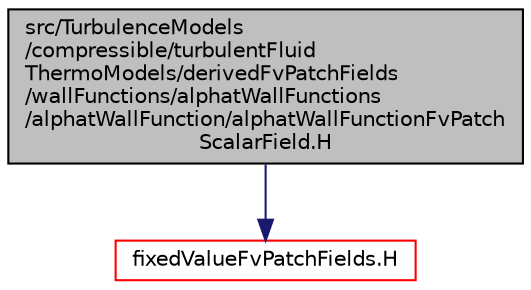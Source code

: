 digraph "src/TurbulenceModels/compressible/turbulentFluidThermoModels/derivedFvPatchFields/wallFunctions/alphatWallFunctions/alphatWallFunction/alphatWallFunctionFvPatchScalarField.H"
{
  bgcolor="transparent";
  edge [fontname="Helvetica",fontsize="10",labelfontname="Helvetica",labelfontsize="10"];
  node [fontname="Helvetica",fontsize="10",shape=record];
  Node0 [label="src/TurbulenceModels\l/compressible/turbulentFluid\lThermoModels/derivedFvPatchFields\l/wallFunctions/alphatWallFunctions\l/alphatWallFunction/alphatWallFunctionFvPatch\lScalarField.H",height=0.2,width=0.4,color="black", fillcolor="grey75", style="filled", fontcolor="black"];
  Node0 -> Node1 [color="midnightblue",fontsize="10",style="solid",fontname="Helvetica"];
  Node1 [label="fixedValueFvPatchFields.H",height=0.2,width=0.4,color="red",URL="$a01619.html"];
}
